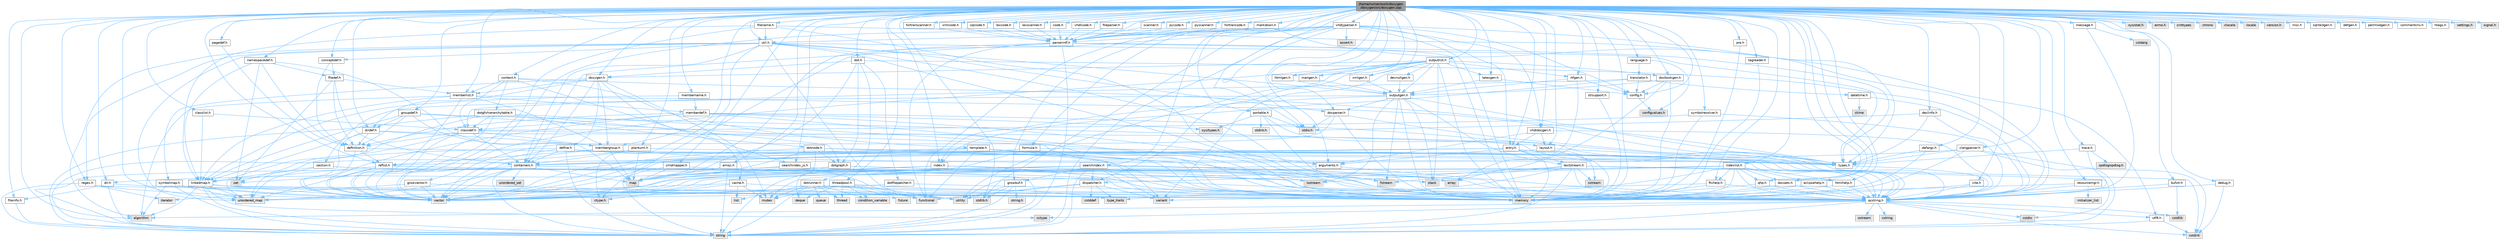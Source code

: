digraph "/home/runner/work/doxygen/doxygen/src/doxygen.cpp"
{
 // INTERACTIVE_SVG=YES
 // LATEX_PDF_SIZE
  bgcolor="transparent";
  edge [fontname=Helvetica,fontsize=10,labelfontname=Helvetica,labelfontsize=10];
  node [fontname=Helvetica,fontsize=10,shape=box,height=0.2,width=0.4];
  Node1 [label="/home/runner/work/doxygen\l/doxygen/src/doxygen.cpp",height=0.2,width=0.4,color="gray40", fillcolor="grey60", style="filled", fontcolor="black",tooltip=" "];
  Node1 -> Node2 [color="steelblue1",style="solid"];
  Node2 [label="stdio.h",height=0.2,width=0.4,color="grey60", fillcolor="#E0E0E0", style="filled",tooltip=" "];
  Node1 -> Node3 [color="steelblue1",style="solid"];
  Node3 [label="stdlib.h",height=0.2,width=0.4,color="grey60", fillcolor="#E0E0E0", style="filled",tooltip=" "];
  Node1 -> Node4 [color="steelblue1",style="solid"];
  Node4 [label="sys/stat.h",height=0.2,width=0.4,color="grey60", fillcolor="#E0E0E0", style="filled",tooltip=" "];
  Node1 -> Node5 [color="steelblue1",style="solid"];
  Node5 [label="errno.h",height=0.2,width=0.4,color="grey60", fillcolor="#E0E0E0", style="filled",tooltip=" "];
  Node1 -> Node6 [color="steelblue1",style="solid"];
  Node6 [label="algorithm",height=0.2,width=0.4,color="grey60", fillcolor="#E0E0E0", style="filled",tooltip=" "];
  Node1 -> Node7 [color="steelblue1",style="solid"];
  Node7 [label="unordered_map",height=0.2,width=0.4,color="grey60", fillcolor="#E0E0E0", style="filled",tooltip=" "];
  Node1 -> Node8 [color="steelblue1",style="solid"];
  Node8 [label="memory",height=0.2,width=0.4,color="grey60", fillcolor="#E0E0E0", style="filled",tooltip=" "];
  Node1 -> Node9 [color="steelblue1",style="solid"];
  Node9 [label="cinttypes",height=0.2,width=0.4,color="grey60", fillcolor="#E0E0E0", style="filled",tooltip=" "];
  Node1 -> Node10 [color="steelblue1",style="solid"];
  Node10 [label="chrono",height=0.2,width=0.4,color="grey60", fillcolor="#E0E0E0", style="filled",tooltip=" "];
  Node1 -> Node11 [color="steelblue1",style="solid"];
  Node11 [label="clocale",height=0.2,width=0.4,color="grey60", fillcolor="#E0E0E0", style="filled",tooltip=" "];
  Node1 -> Node12 [color="steelblue1",style="solid"];
  Node12 [label="locale",height=0.2,width=0.4,color="grey60", fillcolor="#E0E0E0", style="filled",tooltip=" "];
  Node1 -> Node13 [color="steelblue1",style="solid"];
  Node13 [label="version.h",height=0.2,width=0.4,color="grey60", fillcolor="#E0E0E0", style="filled",tooltip=" "];
  Node1 -> Node14 [color="steelblue1",style="solid"];
  Node14 [label="doxygen.h",height=0.2,width=0.4,color="grey40", fillcolor="white", style="filled",URL="$d1/da1/doxygen_8h.html",tooltip=" "];
  Node14 -> Node15 [color="steelblue1",style="solid"];
  Node15 [label="mutex",height=0.2,width=0.4,color="grey60", fillcolor="#E0E0E0", style="filled",tooltip=" "];
  Node14 -> Node16 [color="steelblue1",style="solid"];
  Node16 [label="containers.h",height=0.2,width=0.4,color="grey40", fillcolor="white", style="filled",URL="$d5/d75/containers_8h.html",tooltip=" "];
  Node16 -> Node17 [color="steelblue1",style="solid"];
  Node17 [label="vector",height=0.2,width=0.4,color="grey60", fillcolor="#E0E0E0", style="filled",tooltip=" "];
  Node16 -> Node18 [color="steelblue1",style="solid"];
  Node18 [label="string",height=0.2,width=0.4,color="grey60", fillcolor="#E0E0E0", style="filled",tooltip=" "];
  Node16 -> Node19 [color="steelblue1",style="solid"];
  Node19 [label="set",height=0.2,width=0.4,color="grey60", fillcolor="#E0E0E0", style="filled",tooltip=" "];
  Node16 -> Node20 [color="steelblue1",style="solid"];
  Node20 [label="map",height=0.2,width=0.4,color="grey60", fillcolor="#E0E0E0", style="filled",tooltip=" "];
  Node16 -> Node21 [color="steelblue1",style="solid"];
  Node21 [label="unordered_set",height=0.2,width=0.4,color="grey60", fillcolor="#E0E0E0", style="filled",tooltip=" "];
  Node16 -> Node7 [color="steelblue1",style="solid"];
  Node16 -> Node22 [color="steelblue1",style="solid"];
  Node22 [label="stack",height=0.2,width=0.4,color="grey60", fillcolor="#E0E0E0", style="filled",tooltip=" "];
  Node14 -> Node23 [color="steelblue1",style="solid"];
  Node23 [label="membergroup.h",height=0.2,width=0.4,color="grey40", fillcolor="white", style="filled",URL="$d9/d11/membergroup_8h.html",tooltip=" "];
  Node23 -> Node17 [color="steelblue1",style="solid"];
  Node23 -> Node20 [color="steelblue1",style="solid"];
  Node23 -> Node8 [color="steelblue1",style="solid"];
  Node23 -> Node24 [color="steelblue1",style="solid"];
  Node24 [label="types.h",height=0.2,width=0.4,color="grey40", fillcolor="white", style="filled",URL="$d9/d49/types_8h.html",tooltip="This file contains a number of basic enums and types."];
  Node24 -> Node25 [color="steelblue1",style="solid"];
  Node25 [label="qcstring.h",height=0.2,width=0.4,color="grey40", fillcolor="white", style="filled",URL="$d7/d5c/qcstring_8h.html",tooltip=" "];
  Node25 -> Node18 [color="steelblue1",style="solid"];
  Node25 -> Node6 [color="steelblue1",style="solid"];
  Node25 -> Node26 [color="steelblue1",style="solid"];
  Node26 [label="cctype",height=0.2,width=0.4,color="grey60", fillcolor="#E0E0E0", style="filled",tooltip=" "];
  Node25 -> Node27 [color="steelblue1",style="solid"];
  Node27 [label="cstring",height=0.2,width=0.4,color="grey60", fillcolor="#E0E0E0", style="filled",tooltip=" "];
  Node25 -> Node28 [color="steelblue1",style="solid"];
  Node28 [label="cstdio",height=0.2,width=0.4,color="grey60", fillcolor="#E0E0E0", style="filled",tooltip=" "];
  Node25 -> Node29 [color="steelblue1",style="solid"];
  Node29 [label="cstdlib",height=0.2,width=0.4,color="grey60", fillcolor="#E0E0E0", style="filled",tooltip=" "];
  Node25 -> Node30 [color="steelblue1",style="solid"];
  Node30 [label="cstdint",height=0.2,width=0.4,color="grey60", fillcolor="#E0E0E0", style="filled",tooltip=" "];
  Node25 -> Node31 [color="steelblue1",style="solid"];
  Node31 [label="ostream",height=0.2,width=0.4,color="grey60", fillcolor="#E0E0E0", style="filled",tooltip=" "];
  Node25 -> Node32 [color="steelblue1",style="solid"];
  Node32 [label="utf8.h",height=0.2,width=0.4,color="grey40", fillcolor="white", style="filled",URL="$db/d7c/utf8_8h.html",tooltip="Various UTF8 related helper functions."];
  Node32 -> Node30 [color="steelblue1",style="solid"];
  Node32 -> Node18 [color="steelblue1",style="solid"];
  Node23 -> Node33 [color="steelblue1",style="solid"];
  Node33 [label="reflist.h",height=0.2,width=0.4,color="grey40", fillcolor="white", style="filled",URL="$d1/d02/reflist_8h.html",tooltip=" "];
  Node33 -> Node17 [color="steelblue1",style="solid"];
  Node33 -> Node7 [color="steelblue1",style="solid"];
  Node33 -> Node8 [color="steelblue1",style="solid"];
  Node33 -> Node25 [color="steelblue1",style="solid"];
  Node33 -> Node34 [color="steelblue1",style="solid"];
  Node34 [label="linkedmap.h",height=0.2,width=0.4,color="grey40", fillcolor="white", style="filled",URL="$da/de1/linkedmap_8h.html",tooltip=" "];
  Node34 -> Node7 [color="steelblue1",style="solid"];
  Node34 -> Node17 [color="steelblue1",style="solid"];
  Node34 -> Node8 [color="steelblue1",style="solid"];
  Node34 -> Node18 [color="steelblue1",style="solid"];
  Node34 -> Node6 [color="steelblue1",style="solid"];
  Node34 -> Node26 [color="steelblue1",style="solid"];
  Node34 -> Node25 [color="steelblue1",style="solid"];
  Node14 -> Node35 [color="steelblue1",style="solid"];
  Node35 [label="dirdef.h",height=0.2,width=0.4,color="grey40", fillcolor="white", style="filled",URL="$d6/d15/dirdef_8h.html",tooltip=" "];
  Node35 -> Node17 [color="steelblue1",style="solid"];
  Node35 -> Node20 [color="steelblue1",style="solid"];
  Node35 -> Node25 [color="steelblue1",style="solid"];
  Node35 -> Node34 [color="steelblue1",style="solid"];
  Node35 -> Node36 [color="steelblue1",style="solid"];
  Node36 [label="definition.h",height=0.2,width=0.4,color="grey40", fillcolor="white", style="filled",URL="$df/da1/definition_8h.html",tooltip=" "];
  Node36 -> Node17 [color="steelblue1",style="solid"];
  Node36 -> Node24 [color="steelblue1",style="solid"];
  Node36 -> Node33 [color="steelblue1",style="solid"];
  Node14 -> Node37 [color="steelblue1",style="solid"];
  Node37 [label="memberlist.h",height=0.2,width=0.4,color="grey40", fillcolor="white", style="filled",URL="$dd/d78/memberlist_8h.html",tooltip=" "];
  Node37 -> Node17 [color="steelblue1",style="solid"];
  Node37 -> Node6 [color="steelblue1",style="solid"];
  Node37 -> Node38 [color="steelblue1",style="solid"];
  Node38 [label="memberdef.h",height=0.2,width=0.4,color="grey40", fillcolor="white", style="filled",URL="$d4/d46/memberdef_8h.html",tooltip=" "];
  Node38 -> Node17 [color="steelblue1",style="solid"];
  Node38 -> Node8 [color="steelblue1",style="solid"];
  Node38 -> Node39 [color="steelblue1",style="solid"];
  Node39 [label="sys/types.h",height=0.2,width=0.4,color="grey60", fillcolor="#E0E0E0", style="filled",tooltip=" "];
  Node38 -> Node24 [color="steelblue1",style="solid"];
  Node38 -> Node36 [color="steelblue1",style="solid"];
  Node38 -> Node40 [color="steelblue1",style="solid"];
  Node40 [label="arguments.h",height=0.2,width=0.4,color="grey40", fillcolor="white", style="filled",URL="$df/d9b/arguments_8h.html",tooltip=" "];
  Node40 -> Node17 [color="steelblue1",style="solid"];
  Node40 -> Node25 [color="steelblue1",style="solid"];
  Node38 -> Node41 [color="steelblue1",style="solid"];
  Node41 [label="classdef.h",height=0.2,width=0.4,color="grey40", fillcolor="white", style="filled",URL="$d1/da6/classdef_8h.html",tooltip=" "];
  Node41 -> Node17 [color="steelblue1",style="solid"];
  Node41 -> Node19 [color="steelblue1",style="solid"];
  Node41 -> Node16 [color="steelblue1",style="solid"];
  Node41 -> Node36 [color="steelblue1",style="solid"];
  Node41 -> Node40 [color="steelblue1",style="solid"];
  Node41 -> Node23 [color="steelblue1",style="solid"];
  Node37 -> Node34 [color="steelblue1",style="solid"];
  Node37 -> Node24 [color="steelblue1",style="solid"];
  Node37 -> Node23 [color="steelblue1",style="solid"];
  Node14 -> Node42 [color="steelblue1",style="solid"];
  Node42 [label="define.h",height=0.2,width=0.4,color="grey40", fillcolor="white", style="filled",URL="$df/d67/define_8h.html",tooltip=" "];
  Node42 -> Node17 [color="steelblue1",style="solid"];
  Node42 -> Node8 [color="steelblue1",style="solid"];
  Node42 -> Node18 [color="steelblue1",style="solid"];
  Node42 -> Node7 [color="steelblue1",style="solid"];
  Node42 -> Node25 [color="steelblue1",style="solid"];
  Node42 -> Node16 [color="steelblue1",style="solid"];
  Node14 -> Node43 [color="steelblue1",style="solid"];
  Node43 [label="cache.h",height=0.2,width=0.4,color="grey40", fillcolor="white", style="filled",URL="$d3/d26/cache_8h.html",tooltip=" "];
  Node43 -> Node44 [color="steelblue1",style="solid"];
  Node44 [label="list",height=0.2,width=0.4,color="grey60", fillcolor="#E0E0E0", style="filled",tooltip=" "];
  Node43 -> Node7 [color="steelblue1",style="solid"];
  Node43 -> Node15 [color="steelblue1",style="solid"];
  Node43 -> Node45 [color="steelblue1",style="solid"];
  Node45 [label="utility",height=0.2,width=0.4,color="grey60", fillcolor="#E0E0E0", style="filled",tooltip=" "];
  Node43 -> Node46 [color="steelblue1",style="solid"];
  Node46 [label="ctype.h",height=0.2,width=0.4,color="grey60", fillcolor="#E0E0E0", style="filled",tooltip=" "];
  Node14 -> Node47 [color="steelblue1",style="solid"];
  Node47 [label="symbolmap.h",height=0.2,width=0.4,color="grey40", fillcolor="white", style="filled",URL="$d7/ddd/symbolmap_8h.html",tooltip=" "];
  Node47 -> Node6 [color="steelblue1",style="solid"];
  Node47 -> Node7 [color="steelblue1",style="solid"];
  Node47 -> Node17 [color="steelblue1",style="solid"];
  Node47 -> Node18 [color="steelblue1",style="solid"];
  Node47 -> Node45 [color="steelblue1",style="solid"];
  Node1 -> Node48 [color="steelblue1",style="solid"];
  Node48 [label="scanner.h",height=0.2,width=0.4,color="grey40", fillcolor="white", style="filled",URL="$db/d62/scanner_8h.html",tooltip=" "];
  Node48 -> Node49 [color="steelblue1",style="solid"];
  Node49 [label="parserintf.h",height=0.2,width=0.4,color="grey40", fillcolor="white", style="filled",URL="$da/d55/parserintf_8h.html",tooltip=" "];
  Node49 -> Node50 [color="steelblue1",style="solid"];
  Node50 [label="functional",height=0.2,width=0.4,color="grey60", fillcolor="#E0E0E0", style="filled",tooltip=" "];
  Node49 -> Node8 [color="steelblue1",style="solid"];
  Node49 -> Node20 [color="steelblue1",style="solid"];
  Node49 -> Node18 [color="steelblue1",style="solid"];
  Node49 -> Node24 [color="steelblue1",style="solid"];
  Node49 -> Node16 [color="steelblue1",style="solid"];
  Node1 -> Node51 [color="steelblue1",style="solid"];
  Node51 [label="entry.h",height=0.2,width=0.4,color="grey40", fillcolor="white", style="filled",URL="$d1/dc6/entry_8h.html",tooltip=" "];
  Node51 -> Node17 [color="steelblue1",style="solid"];
  Node51 -> Node8 [color="steelblue1",style="solid"];
  Node51 -> Node52 [color="steelblue1",style="solid"];
  Node52 [label="sstream",height=0.2,width=0.4,color="grey60", fillcolor="#E0E0E0", style="filled",tooltip=" "];
  Node51 -> Node24 [color="steelblue1",style="solid"];
  Node51 -> Node40 [color="steelblue1",style="solid"];
  Node51 -> Node33 [color="steelblue1",style="solid"];
  Node51 -> Node53 [color="steelblue1",style="solid"];
  Node53 [label="textstream.h",height=0.2,width=0.4,color="grey40", fillcolor="white", style="filled",URL="$d4/d7d/textstream_8h.html",tooltip=" "];
  Node53 -> Node18 [color="steelblue1",style="solid"];
  Node53 -> Node54 [color="steelblue1",style="solid"];
  Node54 [label="iostream",height=0.2,width=0.4,color="grey60", fillcolor="#E0E0E0", style="filled",tooltip=" "];
  Node53 -> Node52 [color="steelblue1",style="solid"];
  Node53 -> Node30 [color="steelblue1",style="solid"];
  Node53 -> Node28 [color="steelblue1",style="solid"];
  Node53 -> Node55 [color="steelblue1",style="solid"];
  Node55 [label="fstream",height=0.2,width=0.4,color="grey60", fillcolor="#E0E0E0", style="filled",tooltip=" "];
  Node53 -> Node56 [color="steelblue1",style="solid"];
  Node56 [label="type_traits",height=0.2,width=0.4,color="grey60", fillcolor="#E0E0E0", style="filled",tooltip=" "];
  Node53 -> Node25 [color="steelblue1",style="solid"];
  Node1 -> Node57 [color="steelblue1",style="solid"];
  Node57 [label="index.h",height=0.2,width=0.4,color="grey40", fillcolor="white", style="filled",URL="$d1/db5/index_8h.html",tooltip=" "];
  Node57 -> Node8 [color="steelblue1",style="solid"];
  Node57 -> Node17 [color="steelblue1",style="solid"];
  Node57 -> Node20 [color="steelblue1",style="solid"];
  Node57 -> Node25 [color="steelblue1",style="solid"];
  Node1 -> Node58 [color="steelblue1",style="solid"];
  Node58 [label="indexlist.h",height=0.2,width=0.4,color="grey40", fillcolor="white", style="filled",URL="$d5/d61/indexlist_8h.html",tooltip=" "];
  Node58 -> Node45 [color="steelblue1",style="solid"];
  Node58 -> Node17 [color="steelblue1",style="solid"];
  Node58 -> Node8 [color="steelblue1",style="solid"];
  Node58 -> Node15 [color="steelblue1",style="solid"];
  Node58 -> Node59 [color="steelblue1",style="solid"];
  Node59 [label="variant",height=0.2,width=0.4,color="grey60", fillcolor="#E0E0E0", style="filled",tooltip=" "];
  Node58 -> Node25 [color="steelblue1",style="solid"];
  Node58 -> Node60 [color="steelblue1",style="solid"];
  Node60 [label="dispatcher.h",height=0.2,width=0.4,color="grey40", fillcolor="white", style="filled",URL="$da/d73/dispatcher_8h.html",tooltip=" "];
  Node60 -> Node61 [color="steelblue1",style="solid"];
  Node61 [label="cstddef",height=0.2,width=0.4,color="grey60", fillcolor="#E0E0E0", style="filled",tooltip=" "];
  Node60 -> Node45 [color="steelblue1",style="solid"];
  Node60 -> Node50 [color="steelblue1",style="solid"];
  Node60 -> Node59 [color="steelblue1",style="solid"];
  Node60 -> Node56 [color="steelblue1",style="solid"];
  Node58 -> Node62 [color="steelblue1",style="solid"];
  Node62 [label="docsets.h",height=0.2,width=0.4,color="grey40", fillcolor="white", style="filled",URL="$d1/db2/docsets_8h.html",tooltip=" "];
  Node62 -> Node8 [color="steelblue1",style="solid"];
  Node62 -> Node25 [color="steelblue1",style="solid"];
  Node58 -> Node63 [color="steelblue1",style="solid"];
  Node63 [label="eclipsehelp.h",height=0.2,width=0.4,color="grey40", fillcolor="white", style="filled",URL="$db/d9e/eclipsehelp_8h.html",tooltip=" "];
  Node63 -> Node8 [color="steelblue1",style="solid"];
  Node63 -> Node25 [color="steelblue1",style="solid"];
  Node58 -> Node64 [color="steelblue1",style="solid"];
  Node64 [label="ftvhelp.h",height=0.2,width=0.4,color="grey40", fillcolor="white", style="filled",URL="$d2/d4a/ftvhelp_8h.html",tooltip=" "];
  Node64 -> Node8 [color="steelblue1",style="solid"];
  Node64 -> Node17 [color="steelblue1",style="solid"];
  Node64 -> Node25 [color="steelblue1",style="solid"];
  Node58 -> Node65 [color="steelblue1",style="solid"];
  Node65 [label="htmlhelp.h",height=0.2,width=0.4,color="grey40", fillcolor="white", style="filled",URL="$d8/dc3/htmlhelp_8h.html",tooltip=" "];
  Node65 -> Node8 [color="steelblue1",style="solid"];
  Node65 -> Node25 [color="steelblue1",style="solid"];
  Node58 -> Node66 [color="steelblue1",style="solid"];
  Node66 [label="qhp.h",height=0.2,width=0.4,color="grey40", fillcolor="white", style="filled",URL="$dc/d20/qhp_8h.html",tooltip=" "];
  Node66 -> Node8 [color="steelblue1",style="solid"];
  Node66 -> Node25 [color="steelblue1",style="solid"];
  Node1 -> Node67 [color="steelblue1",style="solid"];
  Node67 [label="message.h",height=0.2,width=0.4,color="grey40", fillcolor="white", style="filled",URL="$d2/d0d/message_8h.html",tooltip=" "];
  Node67 -> Node68 [color="steelblue1",style="solid"];
  Node68 [label="cstdarg",height=0.2,width=0.4,color="grey60", fillcolor="#E0E0E0", style="filled",tooltip=" "];
  Node67 -> Node25 [color="steelblue1",style="solid"];
  Node1 -> Node69 [color="steelblue1",style="solid"];
  Node69 [label="config.h",height=0.2,width=0.4,color="grey40", fillcolor="white", style="filled",URL="$db/d16/config_8h.html",tooltip=" "];
  Node69 -> Node70 [color="steelblue1",style="solid"];
  Node70 [label="configvalues.h",height=0.2,width=0.4,color="grey60", fillcolor="#E0E0E0", style="filled",tooltip=" "];
  Node1 -> Node71 [color="steelblue1",style="solid"];
  Node71 [label="util.h",height=0.2,width=0.4,color="grey40", fillcolor="white", style="filled",URL="$d8/d3c/util_8h.html",tooltip="A bunch of utility functions."];
  Node71 -> Node8 [color="steelblue1",style="solid"];
  Node71 -> Node7 [color="steelblue1",style="solid"];
  Node71 -> Node6 [color="steelblue1",style="solid"];
  Node71 -> Node50 [color="steelblue1",style="solid"];
  Node71 -> Node55 [color="steelblue1",style="solid"];
  Node71 -> Node46 [color="steelblue1",style="solid"];
  Node71 -> Node24 [color="steelblue1",style="solid"];
  Node71 -> Node72 [color="steelblue1",style="solid"];
  Node72 [label="docparser.h",height=0.2,width=0.4,color="grey40", fillcolor="white", style="filled",URL="$de/d9c/docparser_8h.html",tooltip=" "];
  Node72 -> Node2 [color="steelblue1",style="solid"];
  Node72 -> Node8 [color="steelblue1",style="solid"];
  Node72 -> Node25 [color="steelblue1",style="solid"];
  Node72 -> Node73 [color="steelblue1",style="solid"];
  Node73 [label="growvector.h",height=0.2,width=0.4,color="grey40", fillcolor="white", style="filled",URL="$d7/d50/growvector_8h.html",tooltip=" "];
  Node73 -> Node17 [color="steelblue1",style="solid"];
  Node73 -> Node8 [color="steelblue1",style="solid"];
  Node73 -> Node74 [color="steelblue1",style="solid"];
  Node74 [label="iterator",height=0.2,width=0.4,color="grey60", fillcolor="#E0E0E0", style="filled",tooltip=" "];
  Node71 -> Node16 [color="steelblue1",style="solid"];
  Node71 -> Node75 [color="steelblue1",style="solid"];
  Node75 [label="outputgen.h",height=0.2,width=0.4,color="grey40", fillcolor="white", style="filled",URL="$df/d06/outputgen_8h.html",tooltip=" "];
  Node75 -> Node8 [color="steelblue1",style="solid"];
  Node75 -> Node22 [color="steelblue1",style="solid"];
  Node75 -> Node54 [color="steelblue1",style="solid"];
  Node75 -> Node55 [color="steelblue1",style="solid"];
  Node75 -> Node24 [color="steelblue1",style="solid"];
  Node75 -> Node57 [color="steelblue1",style="solid"];
  Node75 -> Node76 [color="steelblue1",style="solid"];
  Node76 [label="section.h",height=0.2,width=0.4,color="grey40", fillcolor="white", style="filled",URL="$d1/d2a/section_8h.html",tooltip=" "];
  Node76 -> Node18 [color="steelblue1",style="solid"];
  Node76 -> Node7 [color="steelblue1",style="solid"];
  Node76 -> Node25 [color="steelblue1",style="solid"];
  Node76 -> Node34 [color="steelblue1",style="solid"];
  Node75 -> Node53 [color="steelblue1",style="solid"];
  Node75 -> Node72 [color="steelblue1",style="solid"];
  Node71 -> Node77 [color="steelblue1",style="solid"];
  Node77 [label="regex.h",height=0.2,width=0.4,color="grey40", fillcolor="white", style="filled",URL="$d1/d21/regex_8h.html",tooltip=" "];
  Node77 -> Node8 [color="steelblue1",style="solid"];
  Node77 -> Node18 [color="steelblue1",style="solid"];
  Node77 -> Node17 [color="steelblue1",style="solid"];
  Node77 -> Node74 [color="steelblue1",style="solid"];
  Node71 -> Node78 [color="steelblue1",style="solid"];
  Node78 [label="conceptdef.h",height=0.2,width=0.4,color="grey40", fillcolor="white", style="filled",URL="$da/df1/conceptdef_8h.html",tooltip=" "];
  Node78 -> Node36 [color="steelblue1",style="solid"];
  Node78 -> Node79 [color="steelblue1",style="solid"];
  Node79 [label="filedef.h",height=0.2,width=0.4,color="grey40", fillcolor="white", style="filled",URL="$d4/d3a/filedef_8h.html",tooltip=" "];
  Node79 -> Node19 [color="steelblue1",style="solid"];
  Node79 -> Node36 [color="steelblue1",style="solid"];
  Node79 -> Node37 [color="steelblue1",style="solid"];
  Node79 -> Node16 [color="steelblue1",style="solid"];
  Node1 -> Node80 [color="steelblue1",style="solid"];
  Node80 [label="pre.h",height=0.2,width=0.4,color="grey40", fillcolor="white", style="filled",URL="$d3/dbd/pre_8h.html",tooltip=" "];
  Node80 -> Node8 [color="steelblue1",style="solid"];
  Node1 -> Node81 [color="steelblue1",style="solid"];
  Node81 [label="tagreader.h",height=0.2,width=0.4,color="grey40", fillcolor="white", style="filled",URL="$d5/d61/tagreader_8h.html",tooltip=" "];
  Node81 -> Node8 [color="steelblue1",style="solid"];
  Node1 -> Node82 [color="steelblue1",style="solid"];
  Node82 [label="dot.h",height=0.2,width=0.4,color="grey40", fillcolor="white", style="filled",URL="$d6/d4a/dot_8h.html",tooltip=" "];
  Node82 -> Node20 [color="steelblue1",style="solid"];
  Node82 -> Node25 [color="steelblue1",style="solid"];
  Node82 -> Node83 [color="steelblue1",style="solid"];
  Node83 [label="dotgraph.h",height=0.2,width=0.4,color="grey40", fillcolor="white", style="filled",URL="$d0/daa/dotgraph_8h.html",tooltip=" "];
  Node83 -> Node54 [color="steelblue1",style="solid"];
  Node83 -> Node20 [color="steelblue1",style="solid"];
  Node83 -> Node25 [color="steelblue1",style="solid"];
  Node83 -> Node84 [color="steelblue1",style="solid"];
  Node84 [label="dir.h",height=0.2,width=0.4,color="grey40", fillcolor="white", style="filled",URL="$df/d9c/dir_8h.html",tooltip=" "];
  Node84 -> Node18 [color="steelblue1",style="solid"];
  Node84 -> Node8 [color="steelblue1",style="solid"];
  Node84 -> Node85 [color="steelblue1",style="solid"];
  Node85 [label="fileinfo.h",height=0.2,width=0.4,color="grey40", fillcolor="white", style="filled",URL="$df/d45/fileinfo_8h.html",tooltip=" "];
  Node85 -> Node18 [color="steelblue1",style="solid"];
  Node82 -> Node86 [color="steelblue1",style="solid"];
  Node86 [label="dotfilepatcher.h",height=0.2,width=0.4,color="grey40", fillcolor="white", style="filled",URL="$d3/d38/dotfilepatcher_8h.html",tooltip=" "];
  Node86 -> Node17 [color="steelblue1",style="solid"];
  Node86 -> Node25 [color="steelblue1",style="solid"];
  Node82 -> Node87 [color="steelblue1",style="solid"];
  Node87 [label="dotrunner.h",height=0.2,width=0.4,color="grey40", fillcolor="white", style="filled",URL="$d2/dd1/dotrunner_8h.html",tooltip=" "];
  Node87 -> Node18 [color="steelblue1",style="solid"];
  Node87 -> Node88 [color="steelblue1",style="solid"];
  Node88 [label="thread",height=0.2,width=0.4,color="grey60", fillcolor="#E0E0E0", style="filled",tooltip=" "];
  Node87 -> Node44 [color="steelblue1",style="solid"];
  Node87 -> Node89 [color="steelblue1",style="solid"];
  Node89 [label="queue",height=0.2,width=0.4,color="grey60", fillcolor="#E0E0E0", style="filled",tooltip=" "];
  Node87 -> Node15 [color="steelblue1",style="solid"];
  Node87 -> Node90 [color="steelblue1",style="solid"];
  Node90 [label="condition_variable",height=0.2,width=0.4,color="grey60", fillcolor="#E0E0E0", style="filled",tooltip=" "];
  Node87 -> Node8 [color="steelblue1",style="solid"];
  Node87 -> Node25 [color="steelblue1",style="solid"];
  Node82 -> Node14 [color="steelblue1",style="solid"];
  Node1 -> Node91 [color="steelblue1",style="solid"];
  Node91 [label="msc.h",height=0.2,width=0.4,color="grey40", fillcolor="white", style="filled",URL="$dc/d66/msc_8h.html",tooltip=" "];
  Node1 -> Node72 [color="steelblue1",style="solid"];
  Node1 -> Node35 [color="steelblue1",style="solid"];
  Node1 -> Node92 [color="steelblue1",style="solid"];
  Node92 [label="outputlist.h",height=0.2,width=0.4,color="grey40", fillcolor="white", style="filled",URL="$d2/db9/outputlist_8h.html",tooltip=" "];
  Node92 -> Node45 [color="steelblue1",style="solid"];
  Node92 -> Node17 [color="steelblue1",style="solid"];
  Node92 -> Node8 [color="steelblue1",style="solid"];
  Node92 -> Node59 [color="steelblue1",style="solid"];
  Node92 -> Node22 [color="steelblue1",style="solid"];
  Node92 -> Node75 [color="steelblue1",style="solid"];
  Node92 -> Node14 [color="steelblue1",style="solid"];
  Node92 -> Node60 [color="steelblue1",style="solid"];
  Node92 -> Node93 [color="steelblue1",style="solid"];
  Node93 [label="htmlgen.h",height=0.2,width=0.4,color="grey40", fillcolor="white", style="filled",URL="$d8/d56/htmlgen_8h.html",tooltip=" "];
  Node93 -> Node75 [color="steelblue1",style="solid"];
  Node92 -> Node94 [color="steelblue1",style="solid"];
  Node94 [label="latexgen.h",height=0.2,width=0.4,color="grey40", fillcolor="white", style="filled",URL="$d6/d9c/latexgen_8h.html",tooltip=" "];
  Node94 -> Node69 [color="steelblue1",style="solid"];
  Node94 -> Node75 [color="steelblue1",style="solid"];
  Node92 -> Node95 [color="steelblue1",style="solid"];
  Node95 [label="rtfgen.h",height=0.2,width=0.4,color="grey40", fillcolor="white", style="filled",URL="$d4/daa/rtfgen_8h.html",tooltip=" "];
  Node95 -> Node96 [color="steelblue1",style="solid"];
  Node96 [label="array",height=0.2,width=0.4,color="grey60", fillcolor="#E0E0E0", style="filled",tooltip=" "];
  Node95 -> Node69 [color="steelblue1",style="solid"];
  Node95 -> Node75 [color="steelblue1",style="solid"];
  Node92 -> Node97 [color="steelblue1",style="solid"];
  Node97 [label="mangen.h",height=0.2,width=0.4,color="grey40", fillcolor="white", style="filled",URL="$da/dc0/mangen_8h.html",tooltip=" "];
  Node97 -> Node75 [color="steelblue1",style="solid"];
  Node92 -> Node98 [color="steelblue1",style="solid"];
  Node98 [label="docbookgen.h",height=0.2,width=0.4,color="grey40", fillcolor="white", style="filled",URL="$de/dea/docbookgen_8h.html",tooltip=" "];
  Node98 -> Node8 [color="steelblue1",style="solid"];
  Node98 -> Node96 [color="steelblue1",style="solid"];
  Node98 -> Node69 [color="steelblue1",style="solid"];
  Node98 -> Node75 [color="steelblue1",style="solid"];
  Node92 -> Node99 [color="steelblue1",style="solid"];
  Node99 [label="xmlgen.h",height=0.2,width=0.4,color="grey40", fillcolor="white", style="filled",URL="$d9/d67/xmlgen_8h.html",tooltip=" "];
  Node99 -> Node75 [color="steelblue1",style="solid"];
  Node92 -> Node100 [color="steelblue1",style="solid"];
  Node100 [label="devnullgen.h",height=0.2,width=0.4,color="grey40", fillcolor="white", style="filled",URL="$d8/de5/devnullgen_8h.html",tooltip=" "];
  Node100 -> Node75 [color="steelblue1",style="solid"];
  Node1 -> Node101 [color="steelblue1",style="solid"];
  Node101 [label="declinfo.h",height=0.2,width=0.4,color="grey40", fillcolor="white", style="filled",URL="$d2/d4b/declinfo_8h.html",tooltip=" "];
  Node101 -> Node2 [color="steelblue1",style="solid"];
  Node101 -> Node25 [color="steelblue1",style="solid"];
  Node101 -> Node24 [color="steelblue1",style="solid"];
  Node1 -> Node93 [color="steelblue1",style="solid"];
  Node1 -> Node94 [color="steelblue1",style="solid"];
  Node1 -> Node97 [color="steelblue1",style="solid"];
  Node1 -> Node102 [color="steelblue1",style="solid"];
  Node102 [label="language.h",height=0.2,width=0.4,color="grey40", fillcolor="white", style="filled",URL="$d8/dce/language_8h.html",tooltip=" "];
  Node102 -> Node103 [color="steelblue1",style="solid"];
  Node103 [label="translator.h",height=0.2,width=0.4,color="grey40", fillcolor="white", style="filled",URL="$d9/df1/translator_8h.html",tooltip=" "];
  Node103 -> Node41 [color="steelblue1",style="solid"];
  Node103 -> Node69 [color="steelblue1",style="solid"];
  Node103 -> Node104 [color="steelblue1",style="solid"];
  Node104 [label="datetime.h",height=0.2,width=0.4,color="grey40", fillcolor="white", style="filled",URL="$de/d1b/datetime_8h.html",tooltip=" "];
  Node104 -> Node105 [color="steelblue1",style="solid"];
  Node105 [label="ctime",height=0.2,width=0.4,color="grey60", fillcolor="#E0E0E0", style="filled",tooltip=" "];
  Node104 -> Node25 [color="steelblue1",style="solid"];
  Node103 -> Node57 [color="steelblue1",style="solid"];
  Node102 -> Node70 [color="steelblue1",style="solid"];
  Node1 -> Node106 [color="steelblue1",style="solid"];
  Node106 [label="debug.h",height=0.2,width=0.4,color="grey40", fillcolor="white", style="filled",URL="$db/d16/debug_8h.html",tooltip=" "];
  Node106 -> Node30 [color="steelblue1",style="solid"];
  Node106 -> Node25 [color="steelblue1",style="solid"];
  Node1 -> Node65 [color="steelblue1",style="solid"];
  Node1 -> Node66 [color="steelblue1",style="solid"];
  Node1 -> Node64 [color="steelblue1",style="solid"];
  Node1 -> Node107 [color="steelblue1",style="solid"];
  Node107 [label="defargs.h",height=0.2,width=0.4,color="grey40", fillcolor="white", style="filled",URL="$d8/d65/defargs_8h.html",tooltip=" "];
  Node107 -> Node24 [color="steelblue1",style="solid"];
  Node107 -> Node8 [color="steelblue1",style="solid"];
  Node1 -> Node95 [color="steelblue1",style="solid"];
  Node1 -> Node108 [color="steelblue1",style="solid"];
  Node108 [label="sqlite3gen.h",height=0.2,width=0.4,color="grey40", fillcolor="white", style="filled",URL="$d1/d0c/sqlite3gen_8h.html",tooltip=" "];
  Node1 -> Node99 [color="steelblue1",style="solid"];
  Node1 -> Node98 [color="steelblue1",style="solid"];
  Node1 -> Node109 [color="steelblue1",style="solid"];
  Node109 [label="defgen.h",height=0.2,width=0.4,color="grey40", fillcolor="white", style="filled",URL="$d2/d59/defgen_8h.html",tooltip=" "];
  Node1 -> Node110 [color="steelblue1",style="solid"];
  Node110 [label="perlmodgen.h",height=0.2,width=0.4,color="grey40", fillcolor="white", style="filled",URL="$df/d82/perlmodgen_8h.html",tooltip=" "];
  Node1 -> Node33 [color="steelblue1",style="solid"];
  Node1 -> Node111 [color="steelblue1",style="solid"];
  Node111 [label="pagedef.h",height=0.2,width=0.4,color="grey40", fillcolor="white", style="filled",URL="$dd/d66/pagedef_8h.html",tooltip=" "];
  Node111 -> Node36 [color="steelblue1",style="solid"];
  Node1 -> Node112 [color="steelblue1",style="solid"];
  Node112 [label="bufstr.h",height=0.2,width=0.4,color="grey40", fillcolor="white", style="filled",URL="$d4/de5/bufstr_8h.html",tooltip=" "];
  Node112 -> Node29 [color="steelblue1",style="solid"];
  Node112 -> Node25 [color="steelblue1",style="solid"];
  Node1 -> Node113 [color="steelblue1",style="solid"];
  Node113 [label="commentcnv.h",height=0.2,width=0.4,color="grey40", fillcolor="white", style="filled",URL="$de/d9a/commentcnv_8h.html",tooltip="First pass comment processing."];
  Node1 -> Node114 [color="steelblue1",style="solid"];
  Node114 [label="cmdmapper.h",height=0.2,width=0.4,color="grey40", fillcolor="white", style="filled",URL="$d3/d42/cmdmapper_8h.html",tooltip=" "];
  Node114 -> Node20 [color="steelblue1",style="solid"];
  Node114 -> Node18 [color="steelblue1",style="solid"];
  Node114 -> Node25 [color="steelblue1",style="solid"];
  Node1 -> Node115 [color="steelblue1",style="solid"];
  Node115 [label="searchindex.h",height=0.2,width=0.4,color="grey40", fillcolor="white", style="filled",URL="$de/d07/searchindex_8h.html",tooltip="Web server based search engine."];
  Node115 -> Node8 [color="steelblue1",style="solid"];
  Node115 -> Node17 [color="steelblue1",style="solid"];
  Node115 -> Node20 [color="steelblue1",style="solid"];
  Node115 -> Node7 [color="steelblue1",style="solid"];
  Node115 -> Node18 [color="steelblue1",style="solid"];
  Node115 -> Node96 [color="steelblue1",style="solid"];
  Node115 -> Node59 [color="steelblue1",style="solid"];
  Node115 -> Node25 [color="steelblue1",style="solid"];
  Node115 -> Node116 [color="steelblue1",style="solid"];
  Node116 [label="growbuf.h",height=0.2,width=0.4,color="grey40", fillcolor="white", style="filled",URL="$dd/d72/growbuf_8h.html",tooltip=" "];
  Node116 -> Node45 [color="steelblue1",style="solid"];
  Node116 -> Node3 [color="steelblue1",style="solid"];
  Node116 -> Node117 [color="steelblue1",style="solid"];
  Node117 [label="string.h",height=0.2,width=0.4,color="grey60", fillcolor="#E0E0E0", style="filled",tooltip=" "];
  Node116 -> Node18 [color="steelblue1",style="solid"];
  Node115 -> Node60 [color="steelblue1",style="solid"];
  Node1 -> Node118 [color="steelblue1",style="solid"];
  Node118 [label="searchindex_js.h",height=0.2,width=0.4,color="grey40", fillcolor="white", style="filled",URL="$dd/de5/searchindex__js_8h.html",tooltip="Javascript based search engine."];
  Node118 -> Node96 [color="steelblue1",style="solid"];
  Node118 -> Node17 [color="steelblue1",style="solid"];
  Node118 -> Node20 [color="steelblue1",style="solid"];
  Node118 -> Node18 [color="steelblue1",style="solid"];
  Node118 -> Node50 [color="steelblue1",style="solid"];
  Node118 -> Node25 [color="steelblue1",style="solid"];
  Node1 -> Node49 [color="steelblue1",style="solid"];
  Node1 -> Node119 [color="steelblue1",style="solid"];
  Node119 [label="htags.h",height=0.2,width=0.4,color="grey40", fillcolor="white", style="filled",URL="$d7/d85/htags_8h.html",tooltip=" "];
  Node1 -> Node120 [color="steelblue1",style="solid"];
  Node120 [label="pycode.h",height=0.2,width=0.4,color="grey40", fillcolor="white", style="filled",URL="$d8/da2/pycode_8h.html",tooltip=" "];
  Node120 -> Node49 [color="steelblue1",style="solid"];
  Node1 -> Node121 [color="steelblue1",style="solid"];
  Node121 [label="pyscanner.h",height=0.2,width=0.4,color="grey40", fillcolor="white", style="filled",URL="$d8/d4b/pyscanner_8h.html",tooltip=" "];
  Node121 -> Node49 [color="steelblue1",style="solid"];
  Node1 -> Node122 [color="steelblue1",style="solid"];
  Node122 [label="fortrancode.h",height=0.2,width=0.4,color="grey40", fillcolor="white", style="filled",URL="$da/d06/fortrancode_8h.html",tooltip=" "];
  Node122 -> Node49 [color="steelblue1",style="solid"];
  Node1 -> Node123 [color="steelblue1",style="solid"];
  Node123 [label="fortranscanner.h",height=0.2,width=0.4,color="grey40", fillcolor="white", style="filled",URL="$d9/d7b/fortranscanner_8h.html",tooltip=" "];
  Node123 -> Node49 [color="steelblue1",style="solid"];
  Node1 -> Node124 [color="steelblue1",style="solid"];
  Node124 [label="xmlcode.h",height=0.2,width=0.4,color="grey40", fillcolor="white", style="filled",URL="$d3/de2/xmlcode_8h.html",tooltip=" "];
  Node124 -> Node49 [color="steelblue1",style="solid"];
  Node1 -> Node125 [color="steelblue1",style="solid"];
  Node125 [label="sqlcode.h",height=0.2,width=0.4,color="grey40", fillcolor="white", style="filled",URL="$d1/db2/sqlcode_8h.html",tooltip=" "];
  Node125 -> Node49 [color="steelblue1",style="solid"];
  Node1 -> Node126 [color="steelblue1",style="solid"];
  Node126 [label="lexcode.h",height=0.2,width=0.4,color="grey40", fillcolor="white", style="filled",URL="$d0/dec/lexcode_8h.html",tooltip=" "];
  Node126 -> Node49 [color="steelblue1",style="solid"];
  Node1 -> Node127 [color="steelblue1",style="solid"];
  Node127 [label="lexscanner.h",height=0.2,width=0.4,color="grey40", fillcolor="white", style="filled",URL="$d9/dd0/lexscanner_8h.html",tooltip=" "];
  Node127 -> Node49 [color="steelblue1",style="solid"];
  Node1 -> Node128 [color="steelblue1",style="solid"];
  Node128 [label="code.h",height=0.2,width=0.4,color="grey40", fillcolor="white", style="filled",URL="$dd/dd8/code_8h.html",tooltip=" "];
  Node128 -> Node49 [color="steelblue1",style="solid"];
  Node1 -> Node129 [color="steelblue1",style="solid"];
  Node129 [label="portable.h",height=0.2,width=0.4,color="grey40", fillcolor="white", style="filled",URL="$d2/de2/portable_8h.html",tooltip="Portable versions of functions that are platform dependent."];
  Node129 -> Node2 [color="steelblue1",style="solid"];
  Node129 -> Node39 [color="steelblue1",style="solid"];
  Node129 -> Node130 [color="steelblue1",style="solid"];
  Node130 [label="stdint.h",height=0.2,width=0.4,color="grey60", fillcolor="#E0E0E0", style="filled",tooltip=" "];
  Node129 -> Node55 [color="steelblue1",style="solid"];
  Node129 -> Node25 [color="steelblue1",style="solid"];
  Node1 -> Node131 [color="steelblue1",style="solid"];
  Node131 [label="vhdljjparser.h",height=0.2,width=0.4,color="grey40", fillcolor="white", style="filled",URL="$d2/d55/vhdljjparser_8h.html",tooltip=" "];
  Node131 -> Node17 [color="steelblue1",style="solid"];
  Node131 -> Node8 [color="steelblue1",style="solid"];
  Node131 -> Node18 [color="steelblue1",style="solid"];
  Node131 -> Node49 [color="steelblue1",style="solid"];
  Node131 -> Node2 [color="steelblue1",style="solid"];
  Node131 -> Node3 [color="steelblue1",style="solid"];
  Node131 -> Node132 [color="steelblue1",style="solid"];
  Node132 [label="assert.h",height=0.2,width=0.4,color="grey60", fillcolor="#E0E0E0", style="filled",tooltip=" "];
  Node131 -> Node46 [color="steelblue1",style="solid"];
  Node131 -> Node24 [color="steelblue1",style="solid"];
  Node131 -> Node51 [color="steelblue1",style="solid"];
  Node131 -> Node133 [color="steelblue1",style="solid"];
  Node133 [label="vhdldocgen.h",height=0.2,width=0.4,color="grey40", fillcolor="white", style="filled",URL="$dd/dec/vhdldocgen_8h.html",tooltip=" "];
  Node133 -> Node25 [color="steelblue1",style="solid"];
  Node133 -> Node134 [color="steelblue1",style="solid"];
  Node134 [label="layout.h",height=0.2,width=0.4,color="grey40", fillcolor="white", style="filled",URL="$db/d51/layout_8h.html",tooltip=" "];
  Node134 -> Node8 [color="steelblue1",style="solid"];
  Node134 -> Node17 [color="steelblue1",style="solid"];
  Node134 -> Node24 [color="steelblue1",style="solid"];
  Node133 -> Node40 [color="steelblue1",style="solid"];
  Node133 -> Node51 [color="steelblue1",style="solid"];
  Node131 -> Node69 [color="steelblue1",style="solid"];
  Node131 -> Node71 [color="steelblue1",style="solid"];
  Node1 -> Node133 [color="steelblue1",style="solid"];
  Node1 -> Node135 [color="steelblue1",style="solid"];
  Node135 [label="vhdlcode.h",height=0.2,width=0.4,color="grey40", fillcolor="white", style="filled",URL="$d7/dfe/vhdlcode_8h.html",tooltip=" "];
  Node135 -> Node49 [color="steelblue1",style="solid"];
  Node1 -> Node63 [color="steelblue1",style="solid"];
  Node1 -> Node136 [color="steelblue1",style="solid"];
  Node136 [label="cite.h",height=0.2,width=0.4,color="grey40", fillcolor="white", style="filled",URL="$d7/d69/cite_8h.html",tooltip=" "];
  Node136 -> Node8 [color="steelblue1",style="solid"];
  Node136 -> Node25 [color="steelblue1",style="solid"];
  Node1 -> Node137 [color="steelblue1",style="solid"];
  Node137 [label="markdown.h",height=0.2,width=0.4,color="grey40", fillcolor="white", style="filled",URL="$d2/d0c/markdown_8h.html",tooltip=" "];
  Node137 -> Node50 [color="steelblue1",style="solid"];
  Node137 -> Node25 [color="steelblue1",style="solid"];
  Node137 -> Node49 [color="steelblue1",style="solid"];
  Node137 -> Node116 [color="steelblue1",style="solid"];
  Node1 -> Node40 [color="steelblue1",style="solid"];
  Node1 -> Node37 [color="steelblue1",style="solid"];
  Node1 -> Node134 [color="steelblue1",style="solid"];
  Node1 -> Node138 [color="steelblue1",style="solid"];
  Node138 [label="groupdef.h",height=0.2,width=0.4,color="grey40", fillcolor="white", style="filled",URL="$d1/de6/groupdef_8h.html",tooltip=" "];
  Node138 -> Node8 [color="steelblue1",style="solid"];
  Node138 -> Node36 [color="steelblue1",style="solid"];
  Node138 -> Node35 [color="steelblue1",style="solid"];
  Node138 -> Node134 [color="steelblue1",style="solid"];
  Node138 -> Node23 [color="steelblue1",style="solid"];
  Node138 -> Node34 [color="steelblue1",style="solid"];
  Node1 -> Node139 [color="steelblue1",style="solid"];
  Node139 [label="classlist.h",height=0.2,width=0.4,color="grey40", fillcolor="white", style="filled",URL="$d2/df8/classlist_8h.html",tooltip=" "];
  Node139 -> Node34 [color="steelblue1",style="solid"];
  Node139 -> Node41 [color="steelblue1",style="solid"];
  Node1 -> Node140 [color="steelblue1",style="solid"];
  Node140 [label="namespacedef.h",height=0.2,width=0.4,color="grey40", fillcolor="white", style="filled",URL="$d7/d97/namespacedef_8h.html",tooltip=" "];
  Node140 -> Node19 [color="steelblue1",style="solid"];
  Node140 -> Node36 [color="steelblue1",style="solid"];
  Node140 -> Node79 [color="steelblue1",style="solid"];
  Node140 -> Node34 [color="steelblue1",style="solid"];
  Node140 -> Node23 [color="steelblue1",style="solid"];
  Node1 -> Node141 [color="steelblue1",style="solid"];
  Node141 [label="filename.h",height=0.2,width=0.4,color="grey40", fillcolor="white", style="filled",URL="$dc/dd6/filename_8h.html",tooltip=" "];
  Node141 -> Node8 [color="steelblue1",style="solid"];
  Node141 -> Node17 [color="steelblue1",style="solid"];
  Node141 -> Node34 [color="steelblue1",style="solid"];
  Node141 -> Node32 [color="steelblue1",style="solid"];
  Node141 -> Node71 [color="steelblue1",style="solid"];
  Node1 -> Node142 [color="steelblue1",style="solid"];
  Node142 [label="membername.h",height=0.2,width=0.4,color="grey40", fillcolor="white", style="filled",URL="$d7/dfc/membername_8h.html",tooltip=" "];
  Node142 -> Node38 [color="steelblue1",style="solid"];
  Node142 -> Node34 [color="steelblue1",style="solid"];
  Node1 -> Node23 [color="steelblue1",style="solid"];
  Node1 -> Node62 [color="steelblue1",style="solid"];
  Node1 -> Node143 [color="steelblue1",style="solid"];
  Node143 [label="formula.h",height=0.2,width=0.4,color="grey40", fillcolor="white", style="filled",URL="$d3/d9a/formula_8h.html",tooltip=" "];
  Node143 -> Node8 [color="steelblue1",style="solid"];
  Node143 -> Node18 [color="steelblue1",style="solid"];
  Node143 -> Node25 [color="steelblue1",style="solid"];
  Node143 -> Node16 [color="steelblue1",style="solid"];
  Node1 -> Node144 [color="steelblue1",style="solid"];
  Node144 [label="settings.h",height=0.2,width=0.4,color="grey60", fillcolor="#E0E0E0", style="filled",tooltip=" "];
  Node1 -> Node145 [color="steelblue1",style="solid"];
  Node145 [label="context.h",height=0.2,width=0.4,color="grey40", fillcolor="white", style="filled",URL="$dc/d1e/context_8h.html",tooltip=" "];
  Node145 -> Node24 [color="steelblue1",style="solid"];
  Node145 -> Node146 [color="steelblue1",style="solid"];
  Node146 [label="template.h",height=0.2,width=0.4,color="grey40", fillcolor="white", style="filled",URL="$de/db8/template_8h.html",tooltip=" "];
  Node146 -> Node17 [color="steelblue1",style="solid"];
  Node146 -> Node8 [color="steelblue1",style="solid"];
  Node146 -> Node50 [color="steelblue1",style="solid"];
  Node146 -> Node59 [color="steelblue1",style="solid"];
  Node146 -> Node25 [color="steelblue1",style="solid"];
  Node146 -> Node16 [color="steelblue1",style="solid"];
  Node145 -> Node41 [color="steelblue1",style="solid"];
  Node145 -> Node118 [color="steelblue1",style="solid"];
  Node145 -> Node37 [color="steelblue1",style="solid"];
  Node145 -> Node147 [color="steelblue1",style="solid"];
  Node147 [label="dotgfxhierarchytable.h",height=0.2,width=0.4,color="grey40", fillcolor="white", style="filled",URL="$d2/de7/dotgfxhierarchytable_8h.html",tooltip=" "];
  Node147 -> Node8 [color="steelblue1",style="solid"];
  Node147 -> Node18 [color="steelblue1",style="solid"];
  Node147 -> Node7 [color="steelblue1",style="solid"];
  Node147 -> Node17 [color="steelblue1",style="solid"];
  Node147 -> Node41 [color="steelblue1",style="solid"];
  Node147 -> Node83 [color="steelblue1",style="solid"];
  Node147 -> Node148 [color="steelblue1",style="solid"];
  Node148 [label="dotnode.h",height=0.2,width=0.4,color="grey40", fillcolor="white", style="filled",URL="$d8/d3b/dotnode_8h.html",tooltip=" "];
  Node148 -> Node17 [color="steelblue1",style="solid"];
  Node148 -> Node20 [color="steelblue1",style="solid"];
  Node148 -> Node149 [color="steelblue1",style="solid"];
  Node149 [label="deque",height=0.2,width=0.4,color="grey60", fillcolor="#E0E0E0", style="filled",tooltip=" "];
  Node148 -> Node54 [color="steelblue1",style="solid"];
  Node148 -> Node24 [color="steelblue1",style="solid"];
  Node148 -> Node83 [color="steelblue1",style="solid"];
  Node1 -> Node150 [color="steelblue1",style="solid"];
  Node150 [label="fileparser.h",height=0.2,width=0.4,color="grey40", fillcolor="white", style="filled",URL="$d5/dc5/fileparser_8h.html",tooltip=" "];
  Node150 -> Node49 [color="steelblue1",style="solid"];
  Node1 -> Node151 [color="steelblue1",style="solid"];
  Node151 [label="emoji.h",height=0.2,width=0.4,color="grey40", fillcolor="white", style="filled",URL="$d6/dd3/emoji_8h.html",tooltip=" "];
  Node151 -> Node20 [color="steelblue1",style="solid"];
  Node151 -> Node18 [color="steelblue1",style="solid"];
  Node1 -> Node152 [color="steelblue1",style="solid"];
  Node152 [label="plantuml.h",height=0.2,width=0.4,color="grey40", fillcolor="white", style="filled",URL="$d3/dde/plantuml_8h.html",tooltip=" "];
  Node152 -> Node20 [color="steelblue1",style="solid"];
  Node152 -> Node18 [color="steelblue1",style="solid"];
  Node152 -> Node16 [color="steelblue1",style="solid"];
  Node152 -> Node25 [color="steelblue1",style="solid"];
  Node1 -> Node153 [color="steelblue1",style="solid"];
  Node153 [label="stlsupport.h",height=0.2,width=0.4,color="grey40", fillcolor="white", style="filled",URL="$d1/d8b/stlsupport_8h.html",tooltip=" "];
  Node153 -> Node8 [color="steelblue1",style="solid"];
  Node1 -> Node154 [color="steelblue1",style="solid"];
  Node154 [label="threadpool.h",height=0.2,width=0.4,color="grey40", fillcolor="white", style="filled",URL="$d3/d40/threadpool_8h.html",tooltip=" "];
  Node154 -> Node90 [color="steelblue1",style="solid"];
  Node154 -> Node149 [color="steelblue1",style="solid"];
  Node154 -> Node50 [color="steelblue1",style="solid"];
  Node154 -> Node155 [color="steelblue1",style="solid"];
  Node155 [label="future",height=0.2,width=0.4,color="grey60", fillcolor="#E0E0E0", style="filled",tooltip=" "];
  Node154 -> Node15 [color="steelblue1",style="solid"];
  Node154 -> Node88 [color="steelblue1",style="solid"];
  Node154 -> Node56 [color="steelblue1",style="solid"];
  Node154 -> Node45 [color="steelblue1",style="solid"];
  Node154 -> Node17 [color="steelblue1",style="solid"];
  Node1 -> Node156 [color="steelblue1",style="solid"];
  Node156 [label="clangparser.h",height=0.2,width=0.4,color="grey40", fillcolor="white", style="filled",URL="$d5/df7/clangparser_8h.html",tooltip=" "];
  Node156 -> Node16 [color="steelblue1",style="solid"];
  Node156 -> Node24 [color="steelblue1",style="solid"];
  Node156 -> Node8 [color="steelblue1",style="solid"];
  Node156 -> Node18 [color="steelblue1",style="solid"];
  Node156 -> Node30 [color="steelblue1",style="solid"];
  Node1 -> Node157 [color="steelblue1",style="solid"];
  Node157 [label="symbolresolver.h",height=0.2,width=0.4,color="grey40", fillcolor="white", style="filled",URL="$d9/db2/symbolresolver_8h.html",tooltip=" "];
  Node157 -> Node8 [color="steelblue1",style="solid"];
  Node157 -> Node25 [color="steelblue1",style="solid"];
  Node157 -> Node41 [color="steelblue1",style="solid"];
  Node1 -> Node77 [color="steelblue1",style="solid"];
  Node1 -> Node85 [color="steelblue1",style="solid"];
  Node1 -> Node84 [color="steelblue1",style="solid"];
  Node1 -> Node78 [color="steelblue1",style="solid"];
  Node1 -> Node158 [color="steelblue1",style="solid"];
  Node158 [label="resourcemgr.h",height=0.2,width=0.4,color="grey40", fillcolor="white", style="filled",URL="$d6/d07/resourcemgr_8h.html",tooltip=" "];
  Node158 -> Node8 [color="steelblue1",style="solid"];
  Node158 -> Node159 [color="steelblue1",style="solid"];
  Node159 [label="initializer_list",height=0.2,width=0.4,color="grey60", fillcolor="#E0E0E0", style="filled",tooltip=" "];
  Node158 -> Node25 [color="steelblue1",style="solid"];
  Node1 -> Node160 [color="steelblue1",style="solid"];
  Node160 [label="trace.h",height=0.2,width=0.4,color="grey40", fillcolor="white", style="filled",URL="$d1/d1b/trace_8h.html",tooltip=" "];
  Node160 -> Node161 [color="steelblue1",style="solid"];
  Node161 [label="spdlog/spdlog.h",height=0.2,width=0.4,color="grey60", fillcolor="#E0E0E0", style="filled",tooltip=" "];
  Node160 -> Node24 [color="steelblue1",style="solid"];
  Node160 -> Node25 [color="steelblue1",style="solid"];
  Node1 -> Node162 [color="steelblue1",style="solid"];
  Node162 [label="signal.h",height=0.2,width=0.4,color="grey60", fillcolor="#E0E0E0", style="filled",tooltip=" "];
}
